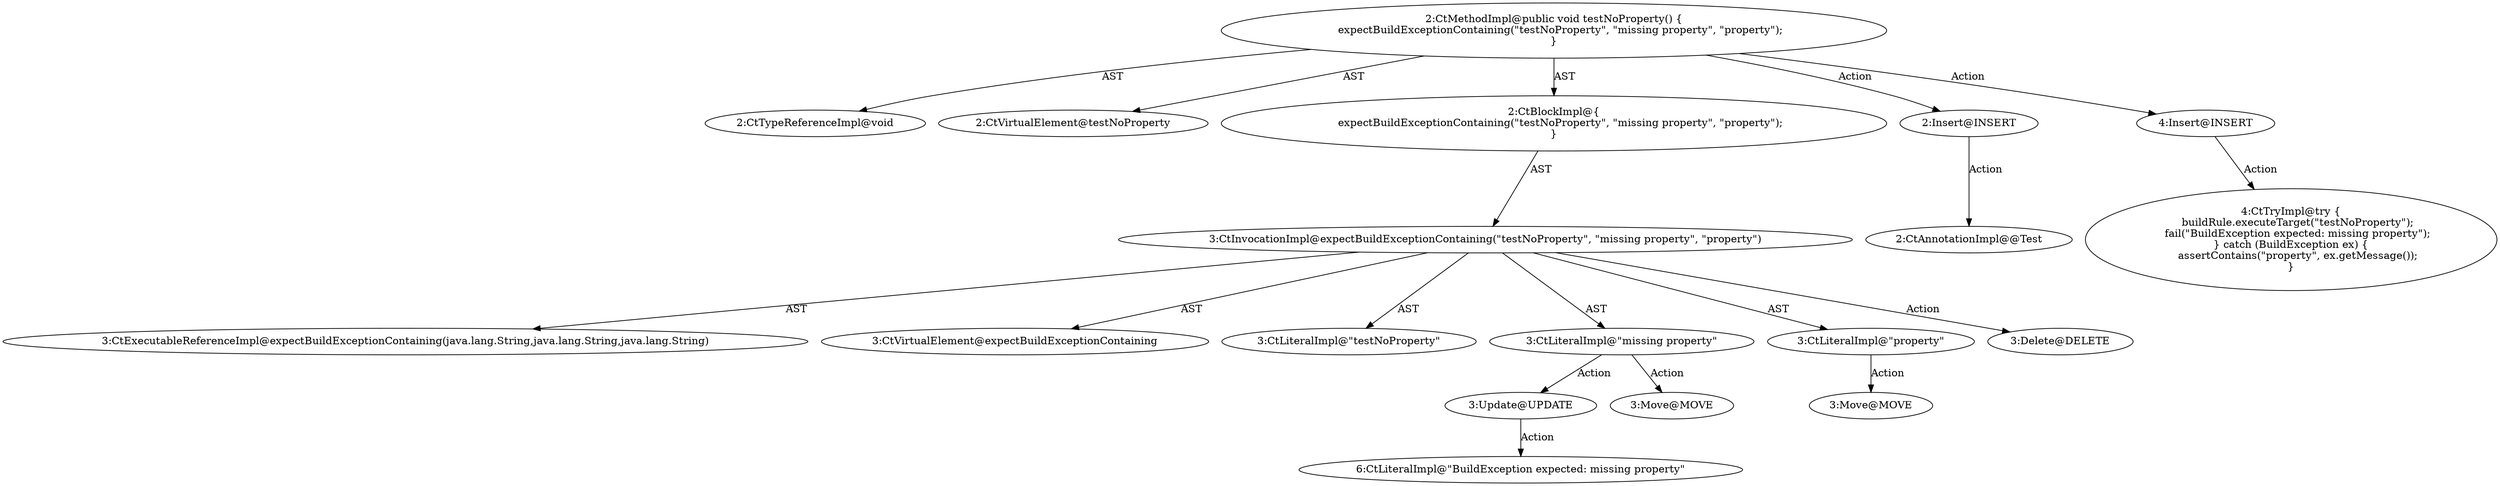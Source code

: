digraph "testNoProperty#?" {
0 [label="2:CtTypeReferenceImpl@void" shape=ellipse]
1 [label="2:CtVirtualElement@testNoProperty" shape=ellipse]
2 [label="3:CtExecutableReferenceImpl@expectBuildExceptionContaining(java.lang.String,java.lang.String,java.lang.String)" shape=ellipse]
3 [label="3:CtVirtualElement@expectBuildExceptionContaining" shape=ellipse]
4 [label="3:CtLiteralImpl@\"testNoProperty\"" shape=ellipse]
5 [label="3:CtLiteralImpl@\"missing property\"" shape=ellipse]
6 [label="3:CtLiteralImpl@\"property\"" shape=ellipse]
7 [label="3:CtInvocationImpl@expectBuildExceptionContaining(\"testNoProperty\", \"missing property\", \"property\")" shape=ellipse]
8 [label="2:CtBlockImpl@\{
    expectBuildExceptionContaining(\"testNoProperty\", \"missing property\", \"property\");
\}" shape=ellipse]
9 [label="2:CtMethodImpl@public void testNoProperty() \{
    expectBuildExceptionContaining(\"testNoProperty\", \"missing property\", \"property\");
\}" shape=ellipse]
10 [label="3:Update@UPDATE" shape=ellipse]
11 [label="6:CtLiteralImpl@\"BuildException expected: missing property\"" shape=ellipse]
12 [label="3:Delete@DELETE" shape=ellipse]
13 [label="2:Insert@INSERT" shape=ellipse]
14 [label="2:CtAnnotationImpl@@Test" shape=ellipse]
15 [label="4:Insert@INSERT" shape=ellipse]
16 [label="4:CtTryImpl@try \{
    buildRule.executeTarget(\"testNoProperty\");
    fail(\"BuildException expected: missing property\");
\} catch (BuildException ex) \{
    assertContains(\"property\", ex.getMessage());
\}" shape=ellipse]
17 [label="3:Move@MOVE" shape=ellipse]
18 [label="3:Move@MOVE" shape=ellipse]
5 -> 10 [label="Action"];
5 -> 17 [label="Action"];
6 -> 18 [label="Action"];
7 -> 3 [label="AST"];
7 -> 2 [label="AST"];
7 -> 4 [label="AST"];
7 -> 5 [label="AST"];
7 -> 6 [label="AST"];
7 -> 12 [label="Action"];
8 -> 7 [label="AST"];
9 -> 1 [label="AST"];
9 -> 0 [label="AST"];
9 -> 8 [label="AST"];
9 -> 13 [label="Action"];
9 -> 15 [label="Action"];
10 -> 11 [label="Action"];
13 -> 14 [label="Action"];
15 -> 16 [label="Action"];
}